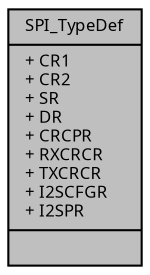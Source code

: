 digraph "SPI_TypeDef"
{
  edge [fontname="Sans",fontsize="8",labelfontname="Sans",labelfontsize="8"];
  node [fontname="Sans",fontsize="8",shape=record];
  Node1 [label="{SPI_TypeDef\n|+ CR1\l+ CR2\l+ SR\l+ DR\l+ CRCPR\l+ RXCRCR\l+ TXCRCR\l+ I2SCFGR\l+ I2SPR\l|}",height=0.2,width=0.4,color="black", fillcolor="grey75", style="filled", fontcolor="black"];
}
